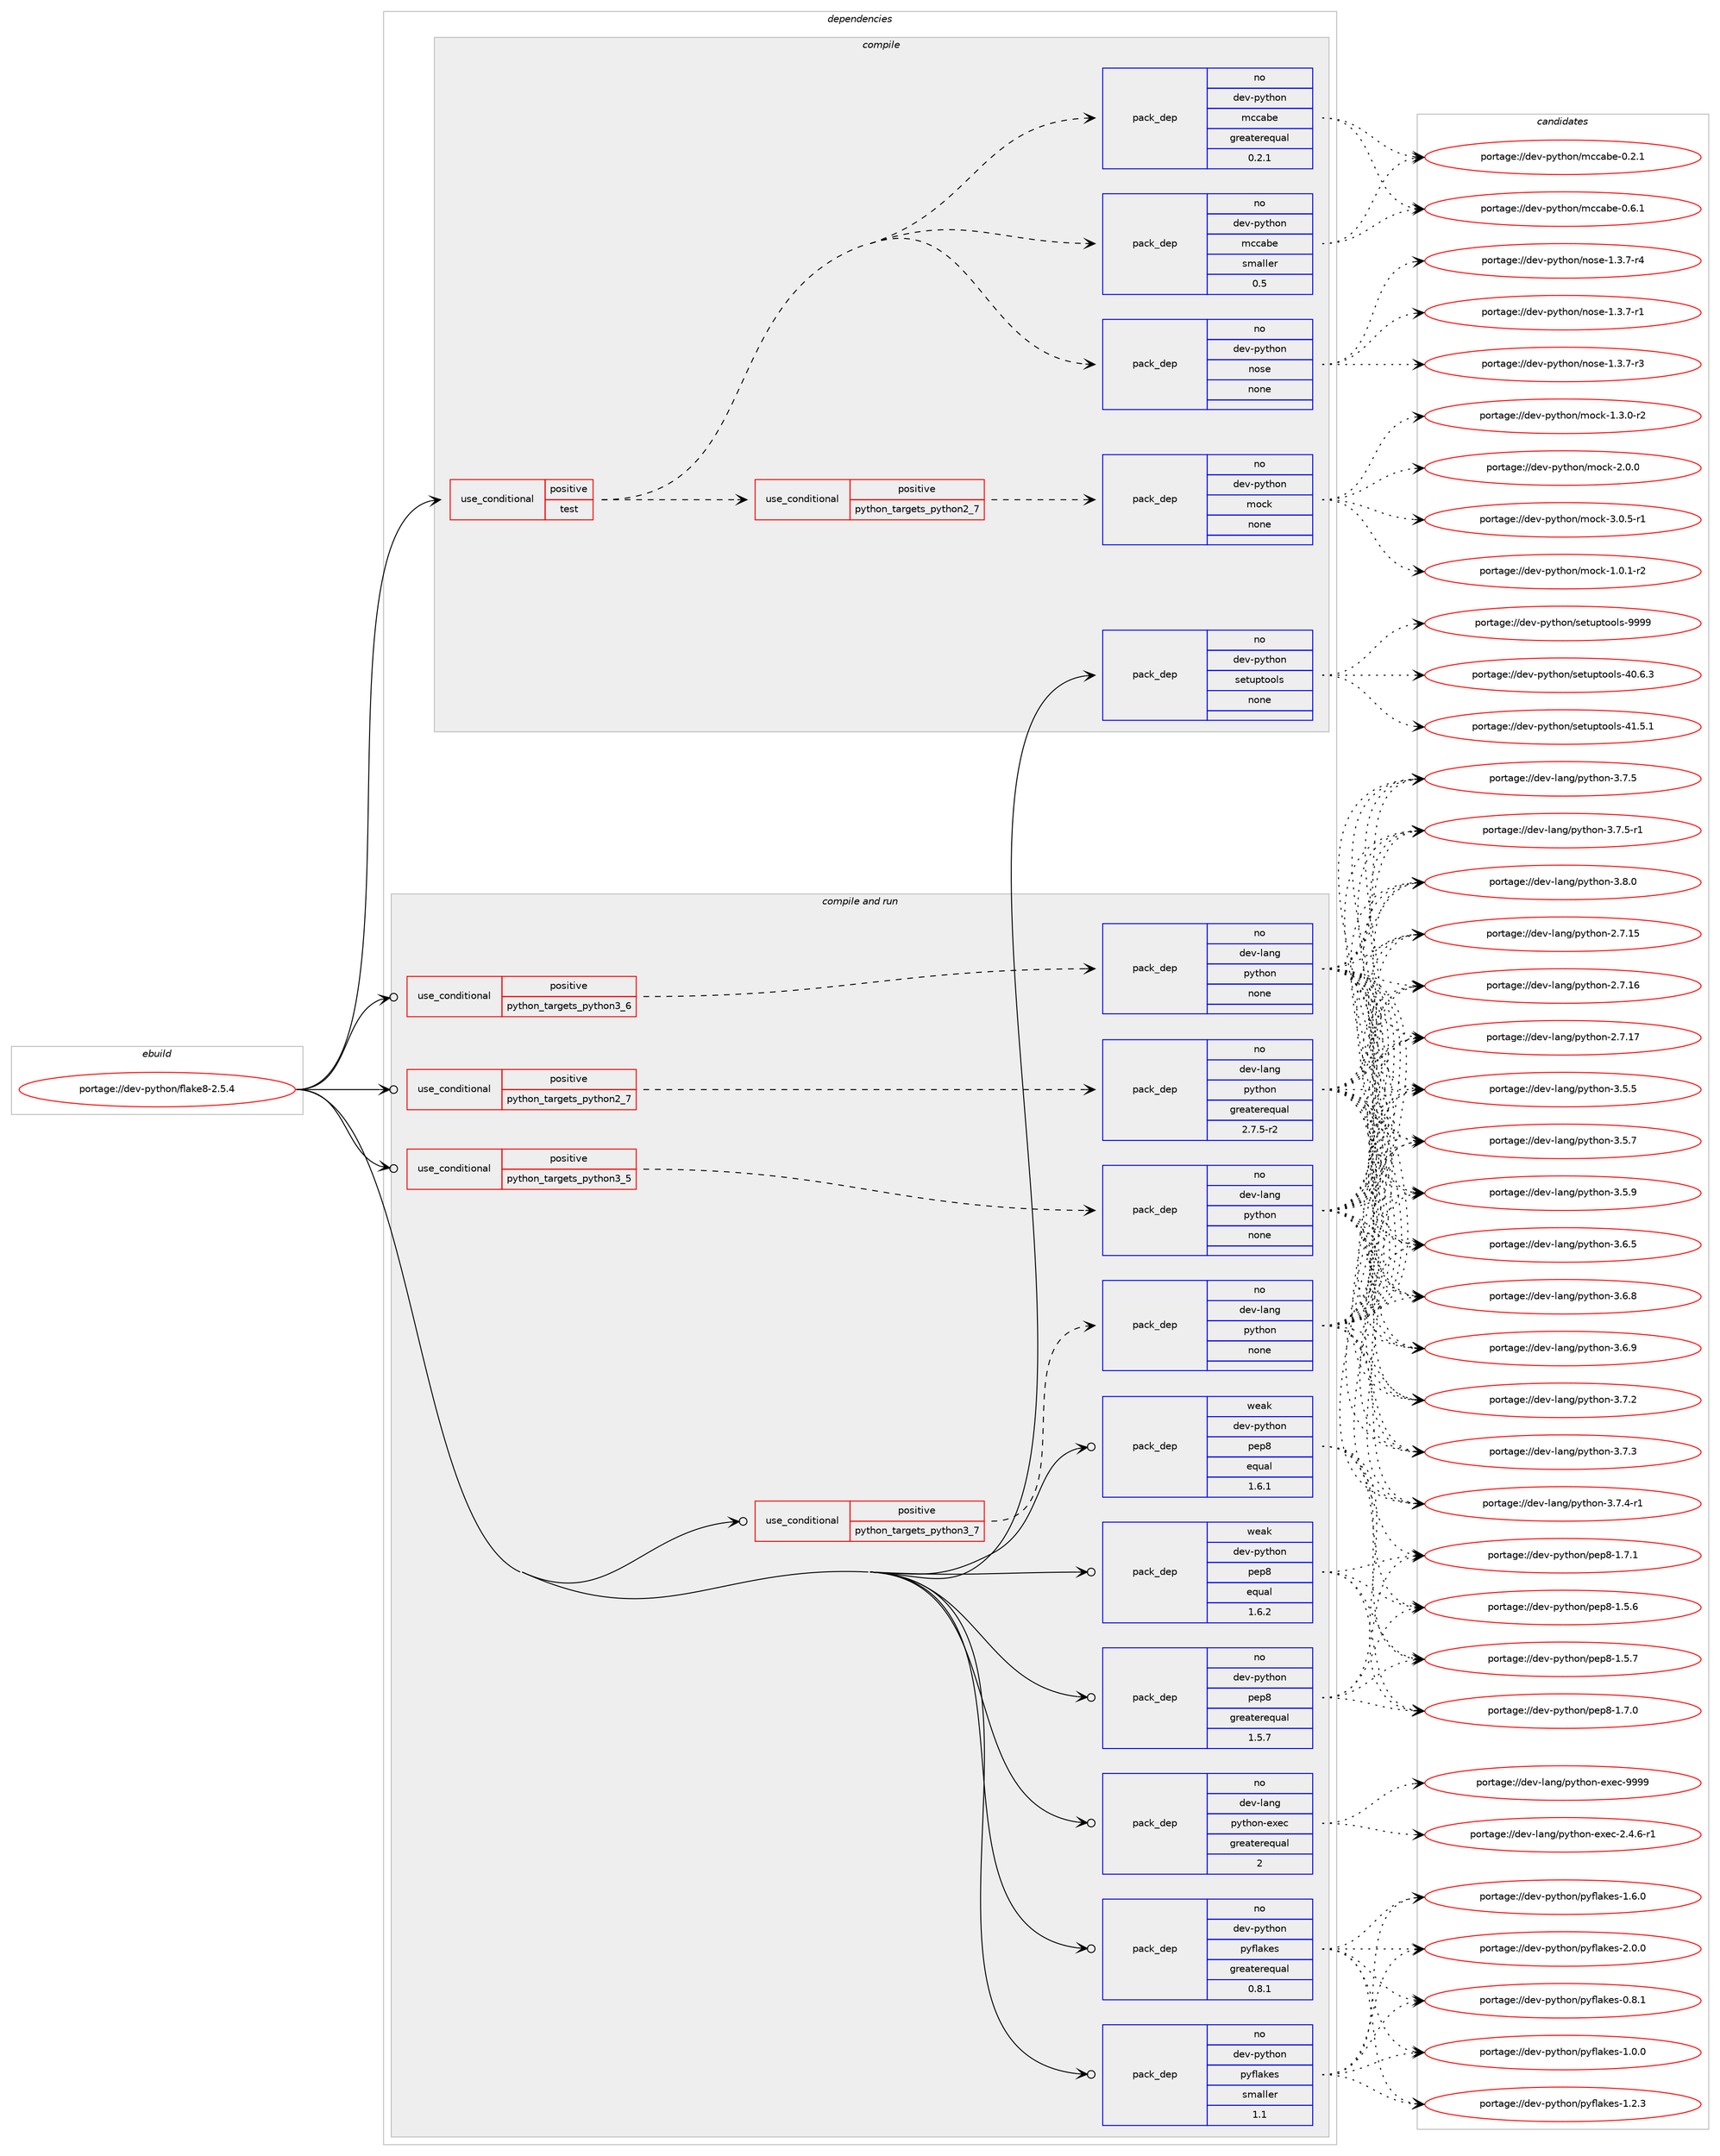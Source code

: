 digraph prolog {

# *************
# Graph options
# *************

newrank=true;
concentrate=true;
compound=true;
graph [rankdir=LR,fontname=Helvetica,fontsize=10,ranksep=1.5];#, ranksep=2.5, nodesep=0.2];
edge  [arrowhead=vee];
node  [fontname=Helvetica,fontsize=10];

# **********
# The ebuild
# **********

subgraph cluster_leftcol {
color=gray;
rank=same;
label=<<i>ebuild</i>>;
id [label="portage://dev-python/flake8-2.5.4", color=red, width=4, href="../dev-python/flake8-2.5.4.svg"];
}

# ****************
# The dependencies
# ****************

subgraph cluster_midcol {
color=gray;
label=<<i>dependencies</i>>;
subgraph cluster_compile {
fillcolor="#eeeeee";
style=filled;
label=<<i>compile</i>>;
subgraph cond28531 {
dependency139137 [label=<<TABLE BORDER="0" CELLBORDER="1" CELLSPACING="0" CELLPADDING="4"><TR><TD ROWSPAN="3" CELLPADDING="10">use_conditional</TD></TR><TR><TD>positive</TD></TR><TR><TD>test</TD></TR></TABLE>>, shape=none, color=red];
subgraph pack107288 {
dependency139138 [label=<<TABLE BORDER="0" CELLBORDER="1" CELLSPACING="0" CELLPADDING="4" WIDTH="220"><TR><TD ROWSPAN="6" CELLPADDING="30">pack_dep</TD></TR><TR><TD WIDTH="110">no</TD></TR><TR><TD>dev-python</TD></TR><TR><TD>nose</TD></TR><TR><TD>none</TD></TR><TR><TD></TD></TR></TABLE>>, shape=none, color=blue];
}
dependency139137:e -> dependency139138:w [weight=20,style="dashed",arrowhead="vee"];
subgraph cond28532 {
dependency139139 [label=<<TABLE BORDER="0" CELLBORDER="1" CELLSPACING="0" CELLPADDING="4"><TR><TD ROWSPAN="3" CELLPADDING="10">use_conditional</TD></TR><TR><TD>positive</TD></TR><TR><TD>python_targets_python2_7</TD></TR></TABLE>>, shape=none, color=red];
subgraph pack107289 {
dependency139140 [label=<<TABLE BORDER="0" CELLBORDER="1" CELLSPACING="0" CELLPADDING="4" WIDTH="220"><TR><TD ROWSPAN="6" CELLPADDING="30">pack_dep</TD></TR><TR><TD WIDTH="110">no</TD></TR><TR><TD>dev-python</TD></TR><TR><TD>mock</TD></TR><TR><TD>none</TD></TR><TR><TD></TD></TR></TABLE>>, shape=none, color=blue];
}
dependency139139:e -> dependency139140:w [weight=20,style="dashed",arrowhead="vee"];
}
dependency139137:e -> dependency139139:w [weight=20,style="dashed",arrowhead="vee"];
subgraph pack107290 {
dependency139141 [label=<<TABLE BORDER="0" CELLBORDER="1" CELLSPACING="0" CELLPADDING="4" WIDTH="220"><TR><TD ROWSPAN="6" CELLPADDING="30">pack_dep</TD></TR><TR><TD WIDTH="110">no</TD></TR><TR><TD>dev-python</TD></TR><TR><TD>mccabe</TD></TR><TR><TD>greaterequal</TD></TR><TR><TD>0.2.1</TD></TR></TABLE>>, shape=none, color=blue];
}
dependency139137:e -> dependency139141:w [weight=20,style="dashed",arrowhead="vee"];
subgraph pack107291 {
dependency139142 [label=<<TABLE BORDER="0" CELLBORDER="1" CELLSPACING="0" CELLPADDING="4" WIDTH="220"><TR><TD ROWSPAN="6" CELLPADDING="30">pack_dep</TD></TR><TR><TD WIDTH="110">no</TD></TR><TR><TD>dev-python</TD></TR><TR><TD>mccabe</TD></TR><TR><TD>smaller</TD></TR><TR><TD>0.5</TD></TR></TABLE>>, shape=none, color=blue];
}
dependency139137:e -> dependency139142:w [weight=20,style="dashed",arrowhead="vee"];
}
id:e -> dependency139137:w [weight=20,style="solid",arrowhead="vee"];
subgraph pack107292 {
dependency139143 [label=<<TABLE BORDER="0" CELLBORDER="1" CELLSPACING="0" CELLPADDING="4" WIDTH="220"><TR><TD ROWSPAN="6" CELLPADDING="30">pack_dep</TD></TR><TR><TD WIDTH="110">no</TD></TR><TR><TD>dev-python</TD></TR><TR><TD>setuptools</TD></TR><TR><TD>none</TD></TR><TR><TD></TD></TR></TABLE>>, shape=none, color=blue];
}
id:e -> dependency139143:w [weight=20,style="solid",arrowhead="vee"];
}
subgraph cluster_compileandrun {
fillcolor="#eeeeee";
style=filled;
label=<<i>compile and run</i>>;
subgraph cond28533 {
dependency139144 [label=<<TABLE BORDER="0" CELLBORDER="1" CELLSPACING="0" CELLPADDING="4"><TR><TD ROWSPAN="3" CELLPADDING="10">use_conditional</TD></TR><TR><TD>positive</TD></TR><TR><TD>python_targets_python2_7</TD></TR></TABLE>>, shape=none, color=red];
subgraph pack107293 {
dependency139145 [label=<<TABLE BORDER="0" CELLBORDER="1" CELLSPACING="0" CELLPADDING="4" WIDTH="220"><TR><TD ROWSPAN="6" CELLPADDING="30">pack_dep</TD></TR><TR><TD WIDTH="110">no</TD></TR><TR><TD>dev-lang</TD></TR><TR><TD>python</TD></TR><TR><TD>greaterequal</TD></TR><TR><TD>2.7.5-r2</TD></TR></TABLE>>, shape=none, color=blue];
}
dependency139144:e -> dependency139145:w [weight=20,style="dashed",arrowhead="vee"];
}
id:e -> dependency139144:w [weight=20,style="solid",arrowhead="odotvee"];
subgraph cond28534 {
dependency139146 [label=<<TABLE BORDER="0" CELLBORDER="1" CELLSPACING="0" CELLPADDING="4"><TR><TD ROWSPAN="3" CELLPADDING="10">use_conditional</TD></TR><TR><TD>positive</TD></TR><TR><TD>python_targets_python3_5</TD></TR></TABLE>>, shape=none, color=red];
subgraph pack107294 {
dependency139147 [label=<<TABLE BORDER="0" CELLBORDER="1" CELLSPACING="0" CELLPADDING="4" WIDTH="220"><TR><TD ROWSPAN="6" CELLPADDING="30">pack_dep</TD></TR><TR><TD WIDTH="110">no</TD></TR><TR><TD>dev-lang</TD></TR><TR><TD>python</TD></TR><TR><TD>none</TD></TR><TR><TD></TD></TR></TABLE>>, shape=none, color=blue];
}
dependency139146:e -> dependency139147:w [weight=20,style="dashed",arrowhead="vee"];
}
id:e -> dependency139146:w [weight=20,style="solid",arrowhead="odotvee"];
subgraph cond28535 {
dependency139148 [label=<<TABLE BORDER="0" CELLBORDER="1" CELLSPACING="0" CELLPADDING="4"><TR><TD ROWSPAN="3" CELLPADDING="10">use_conditional</TD></TR><TR><TD>positive</TD></TR><TR><TD>python_targets_python3_6</TD></TR></TABLE>>, shape=none, color=red];
subgraph pack107295 {
dependency139149 [label=<<TABLE BORDER="0" CELLBORDER="1" CELLSPACING="0" CELLPADDING="4" WIDTH="220"><TR><TD ROWSPAN="6" CELLPADDING="30">pack_dep</TD></TR><TR><TD WIDTH="110">no</TD></TR><TR><TD>dev-lang</TD></TR><TR><TD>python</TD></TR><TR><TD>none</TD></TR><TR><TD></TD></TR></TABLE>>, shape=none, color=blue];
}
dependency139148:e -> dependency139149:w [weight=20,style="dashed",arrowhead="vee"];
}
id:e -> dependency139148:w [weight=20,style="solid",arrowhead="odotvee"];
subgraph cond28536 {
dependency139150 [label=<<TABLE BORDER="0" CELLBORDER="1" CELLSPACING="0" CELLPADDING="4"><TR><TD ROWSPAN="3" CELLPADDING="10">use_conditional</TD></TR><TR><TD>positive</TD></TR><TR><TD>python_targets_python3_7</TD></TR></TABLE>>, shape=none, color=red];
subgraph pack107296 {
dependency139151 [label=<<TABLE BORDER="0" CELLBORDER="1" CELLSPACING="0" CELLPADDING="4" WIDTH="220"><TR><TD ROWSPAN="6" CELLPADDING="30">pack_dep</TD></TR><TR><TD WIDTH="110">no</TD></TR><TR><TD>dev-lang</TD></TR><TR><TD>python</TD></TR><TR><TD>none</TD></TR><TR><TD></TD></TR></TABLE>>, shape=none, color=blue];
}
dependency139150:e -> dependency139151:w [weight=20,style="dashed",arrowhead="vee"];
}
id:e -> dependency139150:w [weight=20,style="solid",arrowhead="odotvee"];
subgraph pack107297 {
dependency139152 [label=<<TABLE BORDER="0" CELLBORDER="1" CELLSPACING="0" CELLPADDING="4" WIDTH="220"><TR><TD ROWSPAN="6" CELLPADDING="30">pack_dep</TD></TR><TR><TD WIDTH="110">no</TD></TR><TR><TD>dev-lang</TD></TR><TR><TD>python-exec</TD></TR><TR><TD>greaterequal</TD></TR><TR><TD>2</TD></TR></TABLE>>, shape=none, color=blue];
}
id:e -> dependency139152:w [weight=20,style="solid",arrowhead="odotvee"];
subgraph pack107298 {
dependency139153 [label=<<TABLE BORDER="0" CELLBORDER="1" CELLSPACING="0" CELLPADDING="4" WIDTH="220"><TR><TD ROWSPAN="6" CELLPADDING="30">pack_dep</TD></TR><TR><TD WIDTH="110">no</TD></TR><TR><TD>dev-python</TD></TR><TR><TD>pep8</TD></TR><TR><TD>greaterequal</TD></TR><TR><TD>1.5.7</TD></TR></TABLE>>, shape=none, color=blue];
}
id:e -> dependency139153:w [weight=20,style="solid",arrowhead="odotvee"];
subgraph pack107299 {
dependency139154 [label=<<TABLE BORDER="0" CELLBORDER="1" CELLSPACING="0" CELLPADDING="4" WIDTH="220"><TR><TD ROWSPAN="6" CELLPADDING="30">pack_dep</TD></TR><TR><TD WIDTH="110">no</TD></TR><TR><TD>dev-python</TD></TR><TR><TD>pyflakes</TD></TR><TR><TD>greaterequal</TD></TR><TR><TD>0.8.1</TD></TR></TABLE>>, shape=none, color=blue];
}
id:e -> dependency139154:w [weight=20,style="solid",arrowhead="odotvee"];
subgraph pack107300 {
dependency139155 [label=<<TABLE BORDER="0" CELLBORDER="1" CELLSPACING="0" CELLPADDING="4" WIDTH="220"><TR><TD ROWSPAN="6" CELLPADDING="30">pack_dep</TD></TR><TR><TD WIDTH="110">no</TD></TR><TR><TD>dev-python</TD></TR><TR><TD>pyflakes</TD></TR><TR><TD>smaller</TD></TR><TR><TD>1.1</TD></TR></TABLE>>, shape=none, color=blue];
}
id:e -> dependency139155:w [weight=20,style="solid",arrowhead="odotvee"];
subgraph pack107301 {
dependency139156 [label=<<TABLE BORDER="0" CELLBORDER="1" CELLSPACING="0" CELLPADDING="4" WIDTH="220"><TR><TD ROWSPAN="6" CELLPADDING="30">pack_dep</TD></TR><TR><TD WIDTH="110">weak</TD></TR><TR><TD>dev-python</TD></TR><TR><TD>pep8</TD></TR><TR><TD>equal</TD></TR><TR><TD>1.6.1</TD></TR></TABLE>>, shape=none, color=blue];
}
id:e -> dependency139156:w [weight=20,style="solid",arrowhead="odotvee"];
subgraph pack107302 {
dependency139157 [label=<<TABLE BORDER="0" CELLBORDER="1" CELLSPACING="0" CELLPADDING="4" WIDTH="220"><TR><TD ROWSPAN="6" CELLPADDING="30">pack_dep</TD></TR><TR><TD WIDTH="110">weak</TD></TR><TR><TD>dev-python</TD></TR><TR><TD>pep8</TD></TR><TR><TD>equal</TD></TR><TR><TD>1.6.2</TD></TR></TABLE>>, shape=none, color=blue];
}
id:e -> dependency139157:w [weight=20,style="solid",arrowhead="odotvee"];
}
subgraph cluster_run {
fillcolor="#eeeeee";
style=filled;
label=<<i>run</i>>;
}
}

# **************
# The candidates
# **************

subgraph cluster_choices {
rank=same;
color=gray;
label=<<i>candidates</i>>;

subgraph choice107288 {
color=black;
nodesep=1;
choiceportage10010111845112121116104111110471101111151014549465146554511449 [label="portage://dev-python/nose-1.3.7-r1", color=red, width=4,href="../dev-python/nose-1.3.7-r1.svg"];
choiceportage10010111845112121116104111110471101111151014549465146554511451 [label="portage://dev-python/nose-1.3.7-r3", color=red, width=4,href="../dev-python/nose-1.3.7-r3.svg"];
choiceportage10010111845112121116104111110471101111151014549465146554511452 [label="portage://dev-python/nose-1.3.7-r4", color=red, width=4,href="../dev-python/nose-1.3.7-r4.svg"];
dependency139138:e -> choiceportage10010111845112121116104111110471101111151014549465146554511449:w [style=dotted,weight="100"];
dependency139138:e -> choiceportage10010111845112121116104111110471101111151014549465146554511451:w [style=dotted,weight="100"];
dependency139138:e -> choiceportage10010111845112121116104111110471101111151014549465146554511452:w [style=dotted,weight="100"];
}
subgraph choice107289 {
color=black;
nodesep=1;
choiceportage1001011184511212111610411111047109111991074549464846494511450 [label="portage://dev-python/mock-1.0.1-r2", color=red, width=4,href="../dev-python/mock-1.0.1-r2.svg"];
choiceportage1001011184511212111610411111047109111991074549465146484511450 [label="portage://dev-python/mock-1.3.0-r2", color=red, width=4,href="../dev-python/mock-1.3.0-r2.svg"];
choiceportage100101118451121211161041111104710911199107455046484648 [label="portage://dev-python/mock-2.0.0", color=red, width=4,href="../dev-python/mock-2.0.0.svg"];
choiceportage1001011184511212111610411111047109111991074551464846534511449 [label="portage://dev-python/mock-3.0.5-r1", color=red, width=4,href="../dev-python/mock-3.0.5-r1.svg"];
dependency139140:e -> choiceportage1001011184511212111610411111047109111991074549464846494511450:w [style=dotted,weight="100"];
dependency139140:e -> choiceportage1001011184511212111610411111047109111991074549465146484511450:w [style=dotted,weight="100"];
dependency139140:e -> choiceportage100101118451121211161041111104710911199107455046484648:w [style=dotted,weight="100"];
dependency139140:e -> choiceportage1001011184511212111610411111047109111991074551464846534511449:w [style=dotted,weight="100"];
}
subgraph choice107290 {
color=black;
nodesep=1;
choiceportage100101118451121211161041111104710999999798101454846504649 [label="portage://dev-python/mccabe-0.2.1", color=red, width=4,href="../dev-python/mccabe-0.2.1.svg"];
choiceportage100101118451121211161041111104710999999798101454846544649 [label="portage://dev-python/mccabe-0.6.1", color=red, width=4,href="../dev-python/mccabe-0.6.1.svg"];
dependency139141:e -> choiceportage100101118451121211161041111104710999999798101454846504649:w [style=dotted,weight="100"];
dependency139141:e -> choiceportage100101118451121211161041111104710999999798101454846544649:w [style=dotted,weight="100"];
}
subgraph choice107291 {
color=black;
nodesep=1;
choiceportage100101118451121211161041111104710999999798101454846504649 [label="portage://dev-python/mccabe-0.2.1", color=red, width=4,href="../dev-python/mccabe-0.2.1.svg"];
choiceportage100101118451121211161041111104710999999798101454846544649 [label="portage://dev-python/mccabe-0.6.1", color=red, width=4,href="../dev-python/mccabe-0.6.1.svg"];
dependency139142:e -> choiceportage100101118451121211161041111104710999999798101454846504649:w [style=dotted,weight="100"];
dependency139142:e -> choiceportage100101118451121211161041111104710999999798101454846544649:w [style=dotted,weight="100"];
}
subgraph choice107292 {
color=black;
nodesep=1;
choiceportage100101118451121211161041111104711510111611711211611111110811545524846544651 [label="portage://dev-python/setuptools-40.6.3", color=red, width=4,href="../dev-python/setuptools-40.6.3.svg"];
choiceportage100101118451121211161041111104711510111611711211611111110811545524946534649 [label="portage://dev-python/setuptools-41.5.1", color=red, width=4,href="../dev-python/setuptools-41.5.1.svg"];
choiceportage10010111845112121116104111110471151011161171121161111111081154557575757 [label="portage://dev-python/setuptools-9999", color=red, width=4,href="../dev-python/setuptools-9999.svg"];
dependency139143:e -> choiceportage100101118451121211161041111104711510111611711211611111110811545524846544651:w [style=dotted,weight="100"];
dependency139143:e -> choiceportage100101118451121211161041111104711510111611711211611111110811545524946534649:w [style=dotted,weight="100"];
dependency139143:e -> choiceportage10010111845112121116104111110471151011161171121161111111081154557575757:w [style=dotted,weight="100"];
}
subgraph choice107293 {
color=black;
nodesep=1;
choiceportage10010111845108971101034711212111610411111045504655464953 [label="portage://dev-lang/python-2.7.15", color=red, width=4,href="../dev-lang/python-2.7.15.svg"];
choiceportage10010111845108971101034711212111610411111045504655464954 [label="portage://dev-lang/python-2.7.16", color=red, width=4,href="../dev-lang/python-2.7.16.svg"];
choiceportage10010111845108971101034711212111610411111045504655464955 [label="portage://dev-lang/python-2.7.17", color=red, width=4,href="../dev-lang/python-2.7.17.svg"];
choiceportage100101118451089711010347112121116104111110455146534653 [label="portage://dev-lang/python-3.5.5", color=red, width=4,href="../dev-lang/python-3.5.5.svg"];
choiceportage100101118451089711010347112121116104111110455146534655 [label="portage://dev-lang/python-3.5.7", color=red, width=4,href="../dev-lang/python-3.5.7.svg"];
choiceportage100101118451089711010347112121116104111110455146534657 [label="portage://dev-lang/python-3.5.9", color=red, width=4,href="../dev-lang/python-3.5.9.svg"];
choiceportage100101118451089711010347112121116104111110455146544653 [label="portage://dev-lang/python-3.6.5", color=red, width=4,href="../dev-lang/python-3.6.5.svg"];
choiceportage100101118451089711010347112121116104111110455146544656 [label="portage://dev-lang/python-3.6.8", color=red, width=4,href="../dev-lang/python-3.6.8.svg"];
choiceportage100101118451089711010347112121116104111110455146544657 [label="portage://dev-lang/python-3.6.9", color=red, width=4,href="../dev-lang/python-3.6.9.svg"];
choiceportage100101118451089711010347112121116104111110455146554650 [label="portage://dev-lang/python-3.7.2", color=red, width=4,href="../dev-lang/python-3.7.2.svg"];
choiceportage100101118451089711010347112121116104111110455146554651 [label="portage://dev-lang/python-3.7.3", color=red, width=4,href="../dev-lang/python-3.7.3.svg"];
choiceportage1001011184510897110103471121211161041111104551465546524511449 [label="portage://dev-lang/python-3.7.4-r1", color=red, width=4,href="../dev-lang/python-3.7.4-r1.svg"];
choiceportage100101118451089711010347112121116104111110455146554653 [label="portage://dev-lang/python-3.7.5", color=red, width=4,href="../dev-lang/python-3.7.5.svg"];
choiceportage1001011184510897110103471121211161041111104551465546534511449 [label="portage://dev-lang/python-3.7.5-r1", color=red, width=4,href="../dev-lang/python-3.7.5-r1.svg"];
choiceportage100101118451089711010347112121116104111110455146564648 [label="portage://dev-lang/python-3.8.0", color=red, width=4,href="../dev-lang/python-3.8.0.svg"];
dependency139145:e -> choiceportage10010111845108971101034711212111610411111045504655464953:w [style=dotted,weight="100"];
dependency139145:e -> choiceportage10010111845108971101034711212111610411111045504655464954:w [style=dotted,weight="100"];
dependency139145:e -> choiceportage10010111845108971101034711212111610411111045504655464955:w [style=dotted,weight="100"];
dependency139145:e -> choiceportage100101118451089711010347112121116104111110455146534653:w [style=dotted,weight="100"];
dependency139145:e -> choiceportage100101118451089711010347112121116104111110455146534655:w [style=dotted,weight="100"];
dependency139145:e -> choiceportage100101118451089711010347112121116104111110455146534657:w [style=dotted,weight="100"];
dependency139145:e -> choiceportage100101118451089711010347112121116104111110455146544653:w [style=dotted,weight="100"];
dependency139145:e -> choiceportage100101118451089711010347112121116104111110455146544656:w [style=dotted,weight="100"];
dependency139145:e -> choiceportage100101118451089711010347112121116104111110455146544657:w [style=dotted,weight="100"];
dependency139145:e -> choiceportage100101118451089711010347112121116104111110455146554650:w [style=dotted,weight="100"];
dependency139145:e -> choiceportage100101118451089711010347112121116104111110455146554651:w [style=dotted,weight="100"];
dependency139145:e -> choiceportage1001011184510897110103471121211161041111104551465546524511449:w [style=dotted,weight="100"];
dependency139145:e -> choiceportage100101118451089711010347112121116104111110455146554653:w [style=dotted,weight="100"];
dependency139145:e -> choiceportage1001011184510897110103471121211161041111104551465546534511449:w [style=dotted,weight="100"];
dependency139145:e -> choiceportage100101118451089711010347112121116104111110455146564648:w [style=dotted,weight="100"];
}
subgraph choice107294 {
color=black;
nodesep=1;
choiceportage10010111845108971101034711212111610411111045504655464953 [label="portage://dev-lang/python-2.7.15", color=red, width=4,href="../dev-lang/python-2.7.15.svg"];
choiceportage10010111845108971101034711212111610411111045504655464954 [label="portage://dev-lang/python-2.7.16", color=red, width=4,href="../dev-lang/python-2.7.16.svg"];
choiceportage10010111845108971101034711212111610411111045504655464955 [label="portage://dev-lang/python-2.7.17", color=red, width=4,href="../dev-lang/python-2.7.17.svg"];
choiceportage100101118451089711010347112121116104111110455146534653 [label="portage://dev-lang/python-3.5.5", color=red, width=4,href="../dev-lang/python-3.5.5.svg"];
choiceportage100101118451089711010347112121116104111110455146534655 [label="portage://dev-lang/python-3.5.7", color=red, width=4,href="../dev-lang/python-3.5.7.svg"];
choiceportage100101118451089711010347112121116104111110455146534657 [label="portage://dev-lang/python-3.5.9", color=red, width=4,href="../dev-lang/python-3.5.9.svg"];
choiceportage100101118451089711010347112121116104111110455146544653 [label="portage://dev-lang/python-3.6.5", color=red, width=4,href="../dev-lang/python-3.6.5.svg"];
choiceportage100101118451089711010347112121116104111110455146544656 [label="portage://dev-lang/python-3.6.8", color=red, width=4,href="../dev-lang/python-3.6.8.svg"];
choiceportage100101118451089711010347112121116104111110455146544657 [label="portage://dev-lang/python-3.6.9", color=red, width=4,href="../dev-lang/python-3.6.9.svg"];
choiceportage100101118451089711010347112121116104111110455146554650 [label="portage://dev-lang/python-3.7.2", color=red, width=4,href="../dev-lang/python-3.7.2.svg"];
choiceportage100101118451089711010347112121116104111110455146554651 [label="portage://dev-lang/python-3.7.3", color=red, width=4,href="../dev-lang/python-3.7.3.svg"];
choiceportage1001011184510897110103471121211161041111104551465546524511449 [label="portage://dev-lang/python-3.7.4-r1", color=red, width=4,href="../dev-lang/python-3.7.4-r1.svg"];
choiceportage100101118451089711010347112121116104111110455146554653 [label="portage://dev-lang/python-3.7.5", color=red, width=4,href="../dev-lang/python-3.7.5.svg"];
choiceportage1001011184510897110103471121211161041111104551465546534511449 [label="portage://dev-lang/python-3.7.5-r1", color=red, width=4,href="../dev-lang/python-3.7.5-r1.svg"];
choiceportage100101118451089711010347112121116104111110455146564648 [label="portage://dev-lang/python-3.8.0", color=red, width=4,href="../dev-lang/python-3.8.0.svg"];
dependency139147:e -> choiceportage10010111845108971101034711212111610411111045504655464953:w [style=dotted,weight="100"];
dependency139147:e -> choiceportage10010111845108971101034711212111610411111045504655464954:w [style=dotted,weight="100"];
dependency139147:e -> choiceportage10010111845108971101034711212111610411111045504655464955:w [style=dotted,weight="100"];
dependency139147:e -> choiceportage100101118451089711010347112121116104111110455146534653:w [style=dotted,weight="100"];
dependency139147:e -> choiceportage100101118451089711010347112121116104111110455146534655:w [style=dotted,weight="100"];
dependency139147:e -> choiceportage100101118451089711010347112121116104111110455146534657:w [style=dotted,weight="100"];
dependency139147:e -> choiceportage100101118451089711010347112121116104111110455146544653:w [style=dotted,weight="100"];
dependency139147:e -> choiceportage100101118451089711010347112121116104111110455146544656:w [style=dotted,weight="100"];
dependency139147:e -> choiceportage100101118451089711010347112121116104111110455146544657:w [style=dotted,weight="100"];
dependency139147:e -> choiceportage100101118451089711010347112121116104111110455146554650:w [style=dotted,weight="100"];
dependency139147:e -> choiceportage100101118451089711010347112121116104111110455146554651:w [style=dotted,weight="100"];
dependency139147:e -> choiceportage1001011184510897110103471121211161041111104551465546524511449:w [style=dotted,weight="100"];
dependency139147:e -> choiceportage100101118451089711010347112121116104111110455146554653:w [style=dotted,weight="100"];
dependency139147:e -> choiceportage1001011184510897110103471121211161041111104551465546534511449:w [style=dotted,weight="100"];
dependency139147:e -> choiceportage100101118451089711010347112121116104111110455146564648:w [style=dotted,weight="100"];
}
subgraph choice107295 {
color=black;
nodesep=1;
choiceportage10010111845108971101034711212111610411111045504655464953 [label="portage://dev-lang/python-2.7.15", color=red, width=4,href="../dev-lang/python-2.7.15.svg"];
choiceportage10010111845108971101034711212111610411111045504655464954 [label="portage://dev-lang/python-2.7.16", color=red, width=4,href="../dev-lang/python-2.7.16.svg"];
choiceportage10010111845108971101034711212111610411111045504655464955 [label="portage://dev-lang/python-2.7.17", color=red, width=4,href="../dev-lang/python-2.7.17.svg"];
choiceportage100101118451089711010347112121116104111110455146534653 [label="portage://dev-lang/python-3.5.5", color=red, width=4,href="../dev-lang/python-3.5.5.svg"];
choiceportage100101118451089711010347112121116104111110455146534655 [label="portage://dev-lang/python-3.5.7", color=red, width=4,href="../dev-lang/python-3.5.7.svg"];
choiceportage100101118451089711010347112121116104111110455146534657 [label="portage://dev-lang/python-3.5.9", color=red, width=4,href="../dev-lang/python-3.5.9.svg"];
choiceportage100101118451089711010347112121116104111110455146544653 [label="portage://dev-lang/python-3.6.5", color=red, width=4,href="../dev-lang/python-3.6.5.svg"];
choiceportage100101118451089711010347112121116104111110455146544656 [label="portage://dev-lang/python-3.6.8", color=red, width=4,href="../dev-lang/python-3.6.8.svg"];
choiceportage100101118451089711010347112121116104111110455146544657 [label="portage://dev-lang/python-3.6.9", color=red, width=4,href="../dev-lang/python-3.6.9.svg"];
choiceportage100101118451089711010347112121116104111110455146554650 [label="portage://dev-lang/python-3.7.2", color=red, width=4,href="../dev-lang/python-3.7.2.svg"];
choiceportage100101118451089711010347112121116104111110455146554651 [label="portage://dev-lang/python-3.7.3", color=red, width=4,href="../dev-lang/python-3.7.3.svg"];
choiceportage1001011184510897110103471121211161041111104551465546524511449 [label="portage://dev-lang/python-3.7.4-r1", color=red, width=4,href="../dev-lang/python-3.7.4-r1.svg"];
choiceportage100101118451089711010347112121116104111110455146554653 [label="portage://dev-lang/python-3.7.5", color=red, width=4,href="../dev-lang/python-3.7.5.svg"];
choiceportage1001011184510897110103471121211161041111104551465546534511449 [label="portage://dev-lang/python-3.7.5-r1", color=red, width=4,href="../dev-lang/python-3.7.5-r1.svg"];
choiceportage100101118451089711010347112121116104111110455146564648 [label="portage://dev-lang/python-3.8.0", color=red, width=4,href="../dev-lang/python-3.8.0.svg"];
dependency139149:e -> choiceportage10010111845108971101034711212111610411111045504655464953:w [style=dotted,weight="100"];
dependency139149:e -> choiceportage10010111845108971101034711212111610411111045504655464954:w [style=dotted,weight="100"];
dependency139149:e -> choiceportage10010111845108971101034711212111610411111045504655464955:w [style=dotted,weight="100"];
dependency139149:e -> choiceportage100101118451089711010347112121116104111110455146534653:w [style=dotted,weight="100"];
dependency139149:e -> choiceportage100101118451089711010347112121116104111110455146534655:w [style=dotted,weight="100"];
dependency139149:e -> choiceportage100101118451089711010347112121116104111110455146534657:w [style=dotted,weight="100"];
dependency139149:e -> choiceportage100101118451089711010347112121116104111110455146544653:w [style=dotted,weight="100"];
dependency139149:e -> choiceportage100101118451089711010347112121116104111110455146544656:w [style=dotted,weight="100"];
dependency139149:e -> choiceportage100101118451089711010347112121116104111110455146544657:w [style=dotted,weight="100"];
dependency139149:e -> choiceportage100101118451089711010347112121116104111110455146554650:w [style=dotted,weight="100"];
dependency139149:e -> choiceportage100101118451089711010347112121116104111110455146554651:w [style=dotted,weight="100"];
dependency139149:e -> choiceportage1001011184510897110103471121211161041111104551465546524511449:w [style=dotted,weight="100"];
dependency139149:e -> choiceportage100101118451089711010347112121116104111110455146554653:w [style=dotted,weight="100"];
dependency139149:e -> choiceportage1001011184510897110103471121211161041111104551465546534511449:w [style=dotted,weight="100"];
dependency139149:e -> choiceportage100101118451089711010347112121116104111110455146564648:w [style=dotted,weight="100"];
}
subgraph choice107296 {
color=black;
nodesep=1;
choiceportage10010111845108971101034711212111610411111045504655464953 [label="portage://dev-lang/python-2.7.15", color=red, width=4,href="../dev-lang/python-2.7.15.svg"];
choiceportage10010111845108971101034711212111610411111045504655464954 [label="portage://dev-lang/python-2.7.16", color=red, width=4,href="../dev-lang/python-2.7.16.svg"];
choiceportage10010111845108971101034711212111610411111045504655464955 [label="portage://dev-lang/python-2.7.17", color=red, width=4,href="../dev-lang/python-2.7.17.svg"];
choiceportage100101118451089711010347112121116104111110455146534653 [label="portage://dev-lang/python-3.5.5", color=red, width=4,href="../dev-lang/python-3.5.5.svg"];
choiceportage100101118451089711010347112121116104111110455146534655 [label="portage://dev-lang/python-3.5.7", color=red, width=4,href="../dev-lang/python-3.5.7.svg"];
choiceportage100101118451089711010347112121116104111110455146534657 [label="portage://dev-lang/python-3.5.9", color=red, width=4,href="../dev-lang/python-3.5.9.svg"];
choiceportage100101118451089711010347112121116104111110455146544653 [label="portage://dev-lang/python-3.6.5", color=red, width=4,href="../dev-lang/python-3.6.5.svg"];
choiceportage100101118451089711010347112121116104111110455146544656 [label="portage://dev-lang/python-3.6.8", color=red, width=4,href="../dev-lang/python-3.6.8.svg"];
choiceportage100101118451089711010347112121116104111110455146544657 [label="portage://dev-lang/python-3.6.9", color=red, width=4,href="../dev-lang/python-3.6.9.svg"];
choiceportage100101118451089711010347112121116104111110455146554650 [label="portage://dev-lang/python-3.7.2", color=red, width=4,href="../dev-lang/python-3.7.2.svg"];
choiceportage100101118451089711010347112121116104111110455146554651 [label="portage://dev-lang/python-3.7.3", color=red, width=4,href="../dev-lang/python-3.7.3.svg"];
choiceportage1001011184510897110103471121211161041111104551465546524511449 [label="portage://dev-lang/python-3.7.4-r1", color=red, width=4,href="../dev-lang/python-3.7.4-r1.svg"];
choiceportage100101118451089711010347112121116104111110455146554653 [label="portage://dev-lang/python-3.7.5", color=red, width=4,href="../dev-lang/python-3.7.5.svg"];
choiceportage1001011184510897110103471121211161041111104551465546534511449 [label="portage://dev-lang/python-3.7.5-r1", color=red, width=4,href="../dev-lang/python-3.7.5-r1.svg"];
choiceportage100101118451089711010347112121116104111110455146564648 [label="portage://dev-lang/python-3.8.0", color=red, width=4,href="../dev-lang/python-3.8.0.svg"];
dependency139151:e -> choiceportage10010111845108971101034711212111610411111045504655464953:w [style=dotted,weight="100"];
dependency139151:e -> choiceportage10010111845108971101034711212111610411111045504655464954:w [style=dotted,weight="100"];
dependency139151:e -> choiceportage10010111845108971101034711212111610411111045504655464955:w [style=dotted,weight="100"];
dependency139151:e -> choiceportage100101118451089711010347112121116104111110455146534653:w [style=dotted,weight="100"];
dependency139151:e -> choiceportage100101118451089711010347112121116104111110455146534655:w [style=dotted,weight="100"];
dependency139151:e -> choiceportage100101118451089711010347112121116104111110455146534657:w [style=dotted,weight="100"];
dependency139151:e -> choiceportage100101118451089711010347112121116104111110455146544653:w [style=dotted,weight="100"];
dependency139151:e -> choiceportage100101118451089711010347112121116104111110455146544656:w [style=dotted,weight="100"];
dependency139151:e -> choiceportage100101118451089711010347112121116104111110455146544657:w [style=dotted,weight="100"];
dependency139151:e -> choiceportage100101118451089711010347112121116104111110455146554650:w [style=dotted,weight="100"];
dependency139151:e -> choiceportage100101118451089711010347112121116104111110455146554651:w [style=dotted,weight="100"];
dependency139151:e -> choiceportage1001011184510897110103471121211161041111104551465546524511449:w [style=dotted,weight="100"];
dependency139151:e -> choiceportage100101118451089711010347112121116104111110455146554653:w [style=dotted,weight="100"];
dependency139151:e -> choiceportage1001011184510897110103471121211161041111104551465546534511449:w [style=dotted,weight="100"];
dependency139151:e -> choiceportage100101118451089711010347112121116104111110455146564648:w [style=dotted,weight="100"];
}
subgraph choice107297 {
color=black;
nodesep=1;
choiceportage10010111845108971101034711212111610411111045101120101994550465246544511449 [label="portage://dev-lang/python-exec-2.4.6-r1", color=red, width=4,href="../dev-lang/python-exec-2.4.6-r1.svg"];
choiceportage10010111845108971101034711212111610411111045101120101994557575757 [label="portage://dev-lang/python-exec-9999", color=red, width=4,href="../dev-lang/python-exec-9999.svg"];
dependency139152:e -> choiceportage10010111845108971101034711212111610411111045101120101994550465246544511449:w [style=dotted,weight="100"];
dependency139152:e -> choiceportage10010111845108971101034711212111610411111045101120101994557575757:w [style=dotted,weight="100"];
}
subgraph choice107298 {
color=black;
nodesep=1;
choiceportage100101118451121211161041111104711210111256454946534654 [label="portage://dev-python/pep8-1.5.6", color=red, width=4,href="../dev-python/pep8-1.5.6.svg"];
choiceportage100101118451121211161041111104711210111256454946534655 [label="portage://dev-python/pep8-1.5.7", color=red, width=4,href="../dev-python/pep8-1.5.7.svg"];
choiceportage100101118451121211161041111104711210111256454946554648 [label="portage://dev-python/pep8-1.7.0", color=red, width=4,href="../dev-python/pep8-1.7.0.svg"];
choiceportage100101118451121211161041111104711210111256454946554649 [label="portage://dev-python/pep8-1.7.1", color=red, width=4,href="../dev-python/pep8-1.7.1.svg"];
dependency139153:e -> choiceportage100101118451121211161041111104711210111256454946534654:w [style=dotted,weight="100"];
dependency139153:e -> choiceportage100101118451121211161041111104711210111256454946534655:w [style=dotted,weight="100"];
dependency139153:e -> choiceportage100101118451121211161041111104711210111256454946554648:w [style=dotted,weight="100"];
dependency139153:e -> choiceportage100101118451121211161041111104711210111256454946554649:w [style=dotted,weight="100"];
}
subgraph choice107299 {
color=black;
nodesep=1;
choiceportage100101118451121211161041111104711212110210897107101115454846564649 [label="portage://dev-python/pyflakes-0.8.1", color=red, width=4,href="../dev-python/pyflakes-0.8.1.svg"];
choiceportage100101118451121211161041111104711212110210897107101115454946484648 [label="portage://dev-python/pyflakes-1.0.0", color=red, width=4,href="../dev-python/pyflakes-1.0.0.svg"];
choiceportage100101118451121211161041111104711212110210897107101115454946504651 [label="portage://dev-python/pyflakes-1.2.3", color=red, width=4,href="../dev-python/pyflakes-1.2.3.svg"];
choiceportage100101118451121211161041111104711212110210897107101115454946544648 [label="portage://dev-python/pyflakes-1.6.0", color=red, width=4,href="../dev-python/pyflakes-1.6.0.svg"];
choiceportage100101118451121211161041111104711212110210897107101115455046484648 [label="portage://dev-python/pyflakes-2.0.0", color=red, width=4,href="../dev-python/pyflakes-2.0.0.svg"];
dependency139154:e -> choiceportage100101118451121211161041111104711212110210897107101115454846564649:w [style=dotted,weight="100"];
dependency139154:e -> choiceportage100101118451121211161041111104711212110210897107101115454946484648:w [style=dotted,weight="100"];
dependency139154:e -> choiceportage100101118451121211161041111104711212110210897107101115454946504651:w [style=dotted,weight="100"];
dependency139154:e -> choiceportage100101118451121211161041111104711212110210897107101115454946544648:w [style=dotted,weight="100"];
dependency139154:e -> choiceportage100101118451121211161041111104711212110210897107101115455046484648:w [style=dotted,weight="100"];
}
subgraph choice107300 {
color=black;
nodesep=1;
choiceportage100101118451121211161041111104711212110210897107101115454846564649 [label="portage://dev-python/pyflakes-0.8.1", color=red, width=4,href="../dev-python/pyflakes-0.8.1.svg"];
choiceportage100101118451121211161041111104711212110210897107101115454946484648 [label="portage://dev-python/pyflakes-1.0.0", color=red, width=4,href="../dev-python/pyflakes-1.0.0.svg"];
choiceportage100101118451121211161041111104711212110210897107101115454946504651 [label="portage://dev-python/pyflakes-1.2.3", color=red, width=4,href="../dev-python/pyflakes-1.2.3.svg"];
choiceportage100101118451121211161041111104711212110210897107101115454946544648 [label="portage://dev-python/pyflakes-1.6.0", color=red, width=4,href="../dev-python/pyflakes-1.6.0.svg"];
choiceportage100101118451121211161041111104711212110210897107101115455046484648 [label="portage://dev-python/pyflakes-2.0.0", color=red, width=4,href="../dev-python/pyflakes-2.0.0.svg"];
dependency139155:e -> choiceportage100101118451121211161041111104711212110210897107101115454846564649:w [style=dotted,weight="100"];
dependency139155:e -> choiceportage100101118451121211161041111104711212110210897107101115454946484648:w [style=dotted,weight="100"];
dependency139155:e -> choiceportage100101118451121211161041111104711212110210897107101115454946504651:w [style=dotted,weight="100"];
dependency139155:e -> choiceportage100101118451121211161041111104711212110210897107101115454946544648:w [style=dotted,weight="100"];
dependency139155:e -> choiceportage100101118451121211161041111104711212110210897107101115455046484648:w [style=dotted,weight="100"];
}
subgraph choice107301 {
color=black;
nodesep=1;
choiceportage100101118451121211161041111104711210111256454946534654 [label="portage://dev-python/pep8-1.5.6", color=red, width=4,href="../dev-python/pep8-1.5.6.svg"];
choiceportage100101118451121211161041111104711210111256454946534655 [label="portage://dev-python/pep8-1.5.7", color=red, width=4,href="../dev-python/pep8-1.5.7.svg"];
choiceportage100101118451121211161041111104711210111256454946554648 [label="portage://dev-python/pep8-1.7.0", color=red, width=4,href="../dev-python/pep8-1.7.0.svg"];
choiceportage100101118451121211161041111104711210111256454946554649 [label="portage://dev-python/pep8-1.7.1", color=red, width=4,href="../dev-python/pep8-1.7.1.svg"];
dependency139156:e -> choiceportage100101118451121211161041111104711210111256454946534654:w [style=dotted,weight="100"];
dependency139156:e -> choiceportage100101118451121211161041111104711210111256454946534655:w [style=dotted,weight="100"];
dependency139156:e -> choiceportage100101118451121211161041111104711210111256454946554648:w [style=dotted,weight="100"];
dependency139156:e -> choiceportage100101118451121211161041111104711210111256454946554649:w [style=dotted,weight="100"];
}
subgraph choice107302 {
color=black;
nodesep=1;
choiceportage100101118451121211161041111104711210111256454946534654 [label="portage://dev-python/pep8-1.5.6", color=red, width=4,href="../dev-python/pep8-1.5.6.svg"];
choiceportage100101118451121211161041111104711210111256454946534655 [label="portage://dev-python/pep8-1.5.7", color=red, width=4,href="../dev-python/pep8-1.5.7.svg"];
choiceportage100101118451121211161041111104711210111256454946554648 [label="portage://dev-python/pep8-1.7.0", color=red, width=4,href="../dev-python/pep8-1.7.0.svg"];
choiceportage100101118451121211161041111104711210111256454946554649 [label="portage://dev-python/pep8-1.7.1", color=red, width=4,href="../dev-python/pep8-1.7.1.svg"];
dependency139157:e -> choiceportage100101118451121211161041111104711210111256454946534654:w [style=dotted,weight="100"];
dependency139157:e -> choiceportage100101118451121211161041111104711210111256454946534655:w [style=dotted,weight="100"];
dependency139157:e -> choiceportage100101118451121211161041111104711210111256454946554648:w [style=dotted,weight="100"];
dependency139157:e -> choiceportage100101118451121211161041111104711210111256454946554649:w [style=dotted,weight="100"];
}
}

}
